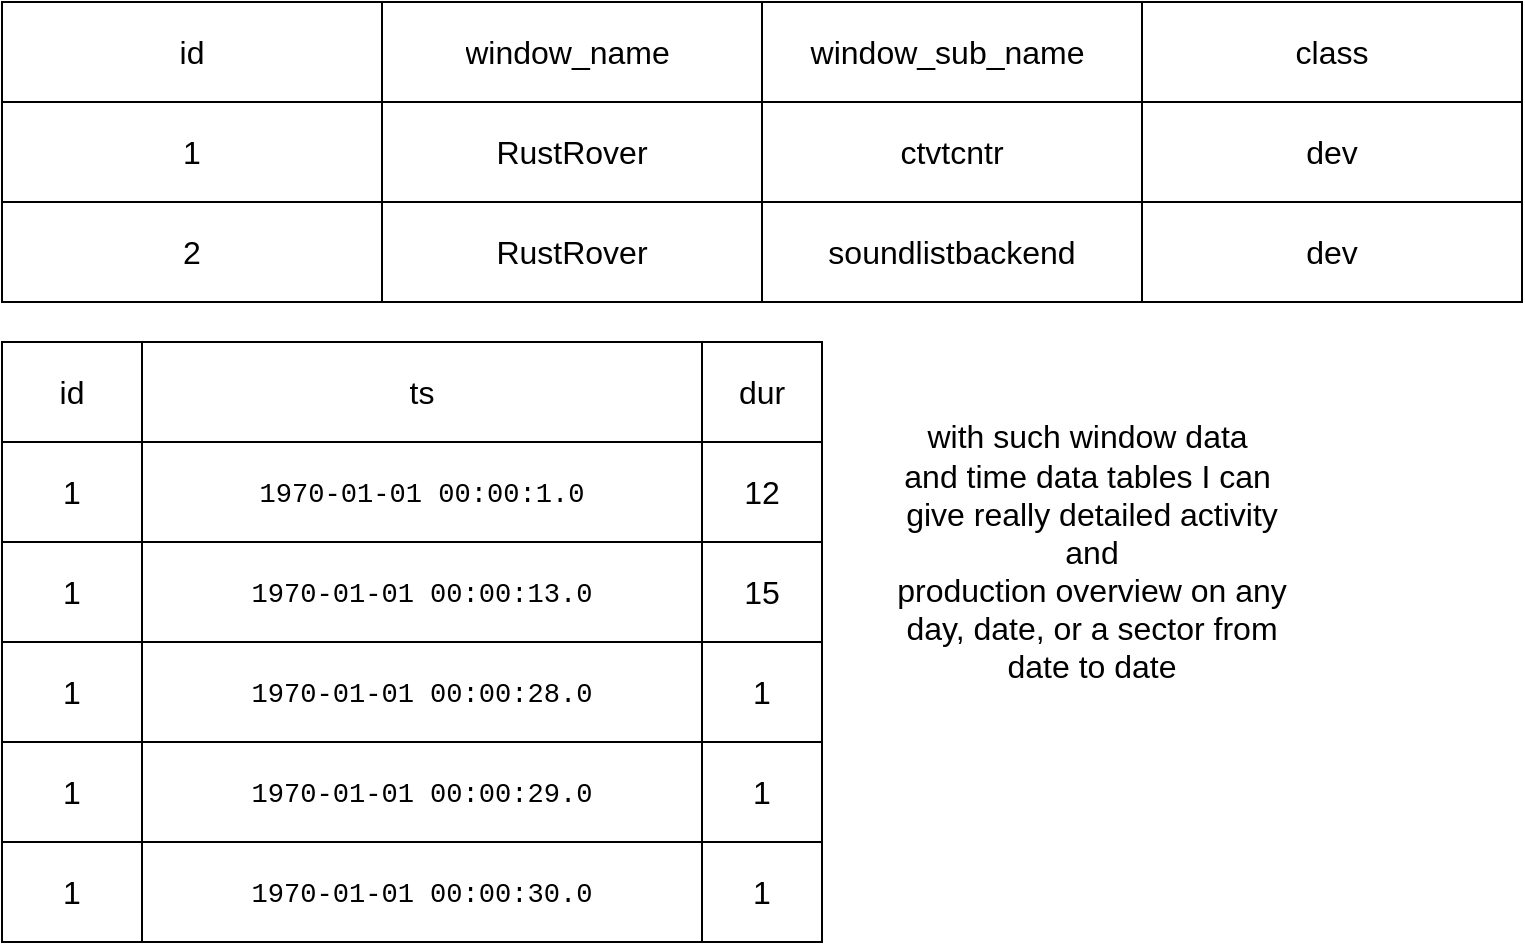 <mxfile version="27.1.0">
  <diagram name="Page-1" id="iEFEcIStyzQ87aIsUYCT">
    <mxGraphModel dx="1009" dy="663" grid="1" gridSize="10" guides="1" tooltips="1" connect="1" arrows="1" fold="1" page="1" pageScale="1" pageWidth="827" pageHeight="1169" math="0" shadow="0">
      <root>
        <mxCell id="0" />
        <mxCell id="1" parent="0" />
        <mxCell id="QaTVe9ati8fBHp8hlaLN-1" value="" style="shape=table;startSize=0;container=1;collapsible=0;childLayout=tableLayout;fontSize=16;" parent="1" vertex="1">
          <mxGeometry x="10" y="10" width="760" height="150" as="geometry" />
        </mxCell>
        <mxCell id="QaTVe9ati8fBHp8hlaLN-2" value="" style="shape=tableRow;horizontal=0;startSize=0;swimlaneHead=0;swimlaneBody=0;strokeColor=inherit;top=0;left=0;bottom=0;right=0;collapsible=0;dropTarget=0;fillColor=none;points=[[0,0.5],[1,0.5]];portConstraint=eastwest;fontSize=16;" parent="QaTVe9ati8fBHp8hlaLN-1" vertex="1">
          <mxGeometry width="760" height="50" as="geometry" />
        </mxCell>
        <mxCell id="QaTVe9ati8fBHp8hlaLN-3" value="id" style="shape=partialRectangle;html=1;whiteSpace=wrap;connectable=0;strokeColor=inherit;overflow=hidden;fillColor=none;top=0;left=0;bottom=0;right=0;pointerEvents=1;fontSize=16;" parent="QaTVe9ati8fBHp8hlaLN-2" vertex="1">
          <mxGeometry width="190" height="50" as="geometry">
            <mxRectangle width="190" height="50" as="alternateBounds" />
          </mxGeometry>
        </mxCell>
        <mxCell id="QaTVe9ati8fBHp8hlaLN-4" value="window_name&amp;nbsp;" style="shape=partialRectangle;html=1;whiteSpace=wrap;connectable=0;strokeColor=inherit;overflow=hidden;fillColor=none;top=0;left=0;bottom=0;right=0;pointerEvents=1;fontSize=16;" parent="QaTVe9ati8fBHp8hlaLN-2" vertex="1">
          <mxGeometry x="190" width="190" height="50" as="geometry">
            <mxRectangle width="190" height="50" as="alternateBounds" />
          </mxGeometry>
        </mxCell>
        <mxCell id="QaTVe9ati8fBHp8hlaLN-5" value="window_sub_name&amp;nbsp;" style="shape=partialRectangle;html=1;whiteSpace=wrap;connectable=0;strokeColor=inherit;overflow=hidden;fillColor=none;top=0;left=0;bottom=0;right=0;pointerEvents=1;fontSize=16;" parent="QaTVe9ati8fBHp8hlaLN-2" vertex="1">
          <mxGeometry x="380" width="190" height="50" as="geometry">
            <mxRectangle width="190" height="50" as="alternateBounds" />
          </mxGeometry>
        </mxCell>
        <mxCell id="98xniG6_eQBt5ZO36um7-1" value="class" style="shape=partialRectangle;html=1;whiteSpace=wrap;connectable=0;strokeColor=inherit;overflow=hidden;fillColor=none;top=0;left=0;bottom=0;right=0;pointerEvents=1;fontSize=16;" vertex="1" parent="QaTVe9ati8fBHp8hlaLN-2">
          <mxGeometry x="570" width="190" height="50" as="geometry">
            <mxRectangle width="190" height="50" as="alternateBounds" />
          </mxGeometry>
        </mxCell>
        <mxCell id="QaTVe9ati8fBHp8hlaLN-6" value="" style="shape=tableRow;horizontal=0;startSize=0;swimlaneHead=0;swimlaneBody=0;strokeColor=inherit;top=0;left=0;bottom=0;right=0;collapsible=0;dropTarget=0;fillColor=none;points=[[0,0.5],[1,0.5]];portConstraint=eastwest;fontSize=16;" parent="QaTVe9ati8fBHp8hlaLN-1" vertex="1">
          <mxGeometry y="50" width="760" height="50" as="geometry" />
        </mxCell>
        <mxCell id="QaTVe9ati8fBHp8hlaLN-7" value="1" style="shape=partialRectangle;html=1;whiteSpace=wrap;connectable=0;strokeColor=inherit;overflow=hidden;fillColor=none;top=0;left=0;bottom=0;right=0;pointerEvents=1;fontSize=16;" parent="QaTVe9ati8fBHp8hlaLN-6" vertex="1">
          <mxGeometry width="190" height="50" as="geometry">
            <mxRectangle width="190" height="50" as="alternateBounds" />
          </mxGeometry>
        </mxCell>
        <mxCell id="QaTVe9ati8fBHp8hlaLN-8" value="RustRover" style="shape=partialRectangle;html=1;whiteSpace=wrap;connectable=0;strokeColor=inherit;overflow=hidden;fillColor=none;top=0;left=0;bottom=0;right=0;pointerEvents=1;fontSize=16;" parent="QaTVe9ati8fBHp8hlaLN-6" vertex="1">
          <mxGeometry x="190" width="190" height="50" as="geometry">
            <mxRectangle width="190" height="50" as="alternateBounds" />
          </mxGeometry>
        </mxCell>
        <mxCell id="QaTVe9ati8fBHp8hlaLN-9" value="ctvtcntr" style="shape=partialRectangle;html=1;whiteSpace=wrap;connectable=0;strokeColor=inherit;overflow=hidden;fillColor=none;top=0;left=0;bottom=0;right=0;pointerEvents=1;fontSize=16;" parent="QaTVe9ati8fBHp8hlaLN-6" vertex="1">
          <mxGeometry x="380" width="190" height="50" as="geometry">
            <mxRectangle width="190" height="50" as="alternateBounds" />
          </mxGeometry>
        </mxCell>
        <mxCell id="98xniG6_eQBt5ZO36um7-2" value="dev" style="shape=partialRectangle;html=1;whiteSpace=wrap;connectable=0;strokeColor=inherit;overflow=hidden;fillColor=none;top=0;left=0;bottom=0;right=0;pointerEvents=1;fontSize=16;" vertex="1" parent="QaTVe9ati8fBHp8hlaLN-6">
          <mxGeometry x="570" width="190" height="50" as="geometry">
            <mxRectangle width="190" height="50" as="alternateBounds" />
          </mxGeometry>
        </mxCell>
        <mxCell id="QaTVe9ati8fBHp8hlaLN-10" value="" style="shape=tableRow;horizontal=0;startSize=0;swimlaneHead=0;swimlaneBody=0;strokeColor=inherit;top=0;left=0;bottom=0;right=0;collapsible=0;dropTarget=0;fillColor=none;points=[[0,0.5],[1,0.5]];portConstraint=eastwest;fontSize=16;" parent="QaTVe9ati8fBHp8hlaLN-1" vertex="1">
          <mxGeometry y="100" width="760" height="50" as="geometry" />
        </mxCell>
        <mxCell id="QaTVe9ati8fBHp8hlaLN-11" value="2" style="shape=partialRectangle;html=1;whiteSpace=wrap;connectable=0;strokeColor=inherit;overflow=hidden;fillColor=none;top=0;left=0;bottom=0;right=0;pointerEvents=1;fontSize=16;" parent="QaTVe9ati8fBHp8hlaLN-10" vertex="1">
          <mxGeometry width="190" height="50" as="geometry">
            <mxRectangle width="190" height="50" as="alternateBounds" />
          </mxGeometry>
        </mxCell>
        <mxCell id="QaTVe9ati8fBHp8hlaLN-12" value="RustRover" style="shape=partialRectangle;html=1;whiteSpace=wrap;connectable=0;strokeColor=inherit;overflow=hidden;fillColor=none;top=0;left=0;bottom=0;right=0;pointerEvents=1;fontSize=16;" parent="QaTVe9ati8fBHp8hlaLN-10" vertex="1">
          <mxGeometry x="190" width="190" height="50" as="geometry">
            <mxRectangle width="190" height="50" as="alternateBounds" />
          </mxGeometry>
        </mxCell>
        <mxCell id="QaTVe9ati8fBHp8hlaLN-13" value="soundlistbackend" style="shape=partialRectangle;html=1;whiteSpace=wrap;connectable=0;strokeColor=inherit;overflow=hidden;fillColor=none;top=0;left=0;bottom=0;right=0;pointerEvents=1;fontSize=16;" parent="QaTVe9ati8fBHp8hlaLN-10" vertex="1">
          <mxGeometry x="380" width="190" height="50" as="geometry">
            <mxRectangle width="190" height="50" as="alternateBounds" />
          </mxGeometry>
        </mxCell>
        <mxCell id="98xniG6_eQBt5ZO36um7-3" value="dev" style="shape=partialRectangle;html=1;whiteSpace=wrap;connectable=0;strokeColor=inherit;overflow=hidden;fillColor=none;top=0;left=0;bottom=0;right=0;pointerEvents=1;fontSize=16;" vertex="1" parent="QaTVe9ati8fBHp8hlaLN-10">
          <mxGeometry x="570" width="190" height="50" as="geometry">
            <mxRectangle width="190" height="50" as="alternateBounds" />
          </mxGeometry>
        </mxCell>
        <mxCell id="Tm4tUJZLO9NF2hYZxGGP-1" value="" style="shape=table;startSize=0;container=1;collapsible=0;childLayout=tableLayout;fontSize=16;" parent="1" vertex="1">
          <mxGeometry x="10" y="180" width="410" height="300" as="geometry" />
        </mxCell>
        <mxCell id="Tm4tUJZLO9NF2hYZxGGP-2" value="" style="shape=tableRow;horizontal=0;startSize=0;swimlaneHead=0;swimlaneBody=0;strokeColor=inherit;top=0;left=0;bottom=0;right=0;collapsible=0;dropTarget=0;fillColor=none;points=[[0,0.5],[1,0.5]];portConstraint=eastwest;fontSize=16;" parent="Tm4tUJZLO9NF2hYZxGGP-1" vertex="1">
          <mxGeometry width="410" height="50" as="geometry" />
        </mxCell>
        <mxCell id="Tm4tUJZLO9NF2hYZxGGP-3" value="id" style="shape=partialRectangle;html=1;whiteSpace=wrap;connectable=0;strokeColor=inherit;overflow=hidden;fillColor=none;top=0;left=0;bottom=0;right=0;pointerEvents=1;fontSize=16;" parent="Tm4tUJZLO9NF2hYZxGGP-2" vertex="1">
          <mxGeometry width="70" height="50" as="geometry">
            <mxRectangle width="70" height="50" as="alternateBounds" />
          </mxGeometry>
        </mxCell>
        <mxCell id="Tm4tUJZLO9NF2hYZxGGP-4" value="ts" style="shape=partialRectangle;html=1;whiteSpace=wrap;connectable=0;strokeColor=inherit;overflow=hidden;fillColor=none;top=0;left=0;bottom=0;right=0;pointerEvents=1;fontSize=16;" parent="Tm4tUJZLO9NF2hYZxGGP-2" vertex="1">
          <mxGeometry x="70" width="280" height="50" as="geometry">
            <mxRectangle width="280" height="50" as="alternateBounds" />
          </mxGeometry>
        </mxCell>
        <mxCell id="Tm4tUJZLO9NF2hYZxGGP-5" value="dur" style="shape=partialRectangle;html=1;whiteSpace=wrap;connectable=0;strokeColor=inherit;overflow=hidden;fillColor=none;top=0;left=0;bottom=0;right=0;pointerEvents=1;fontSize=16;" parent="Tm4tUJZLO9NF2hYZxGGP-2" vertex="1">
          <mxGeometry x="350" width="60" height="50" as="geometry">
            <mxRectangle width="60" height="50" as="alternateBounds" />
          </mxGeometry>
        </mxCell>
        <mxCell id="Tm4tUJZLO9NF2hYZxGGP-6" value="" style="shape=tableRow;horizontal=0;startSize=0;swimlaneHead=0;swimlaneBody=0;strokeColor=inherit;top=0;left=0;bottom=0;right=0;collapsible=0;dropTarget=0;fillColor=none;points=[[0,0.5],[1,0.5]];portConstraint=eastwest;fontSize=16;" parent="Tm4tUJZLO9NF2hYZxGGP-1" vertex="1">
          <mxGeometry y="50" width="410" height="50" as="geometry" />
        </mxCell>
        <mxCell id="Tm4tUJZLO9NF2hYZxGGP-7" value="1" style="shape=partialRectangle;html=1;whiteSpace=wrap;connectable=0;strokeColor=inherit;overflow=hidden;fillColor=none;top=0;left=0;bottom=0;right=0;pointerEvents=1;fontSize=16;" parent="Tm4tUJZLO9NF2hYZxGGP-6" vertex="1">
          <mxGeometry width="70" height="50" as="geometry">
            <mxRectangle width="70" height="50" as="alternateBounds" />
          </mxGeometry>
        </mxCell>
        <mxCell id="Tm4tUJZLO9NF2hYZxGGP-8" value="&lt;span style=&quot;color: rgb(0, 0, 0); font-family: &amp;quot;Courier New&amp;quot;, Courier, fixed, monospace; font-size: 13.543px; text-align: start; background-color: rgb(255, 255, 255);&quot;&gt;1970-01-01 00:00:1.0&lt;/span&gt;" style="shape=partialRectangle;html=1;whiteSpace=wrap;connectable=0;strokeColor=inherit;overflow=hidden;fillColor=none;top=0;left=0;bottom=0;right=0;pointerEvents=1;fontSize=16;" parent="Tm4tUJZLO9NF2hYZxGGP-6" vertex="1">
          <mxGeometry x="70" width="280" height="50" as="geometry">
            <mxRectangle width="280" height="50" as="alternateBounds" />
          </mxGeometry>
        </mxCell>
        <mxCell id="Tm4tUJZLO9NF2hYZxGGP-9" value="12" style="shape=partialRectangle;html=1;whiteSpace=wrap;connectable=0;strokeColor=inherit;overflow=hidden;fillColor=none;top=0;left=0;bottom=0;right=0;pointerEvents=1;fontSize=16;" parent="Tm4tUJZLO9NF2hYZxGGP-6" vertex="1">
          <mxGeometry x="350" width="60" height="50" as="geometry">
            <mxRectangle width="60" height="50" as="alternateBounds" />
          </mxGeometry>
        </mxCell>
        <mxCell id="Tm4tUJZLO9NF2hYZxGGP-10" value="" style="shape=tableRow;horizontal=0;startSize=0;swimlaneHead=0;swimlaneBody=0;strokeColor=inherit;top=0;left=0;bottom=0;right=0;collapsible=0;dropTarget=0;fillColor=none;points=[[0,0.5],[1,0.5]];portConstraint=eastwest;fontSize=16;" parent="Tm4tUJZLO9NF2hYZxGGP-1" vertex="1">
          <mxGeometry y="100" width="410" height="50" as="geometry" />
        </mxCell>
        <mxCell id="Tm4tUJZLO9NF2hYZxGGP-11" value="1" style="shape=partialRectangle;html=1;whiteSpace=wrap;connectable=0;strokeColor=inherit;overflow=hidden;fillColor=none;top=0;left=0;bottom=0;right=0;pointerEvents=1;fontSize=16;" parent="Tm4tUJZLO9NF2hYZxGGP-10" vertex="1">
          <mxGeometry width="70" height="50" as="geometry">
            <mxRectangle width="70" height="50" as="alternateBounds" />
          </mxGeometry>
        </mxCell>
        <mxCell id="Tm4tUJZLO9NF2hYZxGGP-12" value="&lt;span style=&quot;color: rgb(0, 0, 0); font-family: &amp;quot;Courier New&amp;quot;, Courier, fixed, monospace; font-size: 13.543px; text-align: start; background-color: rgb(255, 255, 255);&quot;&gt;1970-01-01 00:00:13.0&lt;/span&gt;" style="shape=partialRectangle;html=1;whiteSpace=wrap;connectable=0;strokeColor=inherit;overflow=hidden;fillColor=none;top=0;left=0;bottom=0;right=0;pointerEvents=1;fontSize=16;" parent="Tm4tUJZLO9NF2hYZxGGP-10" vertex="1">
          <mxGeometry x="70" width="280" height="50" as="geometry">
            <mxRectangle width="280" height="50" as="alternateBounds" />
          </mxGeometry>
        </mxCell>
        <mxCell id="Tm4tUJZLO9NF2hYZxGGP-13" value="15" style="shape=partialRectangle;html=1;whiteSpace=wrap;connectable=0;strokeColor=inherit;overflow=hidden;fillColor=none;top=0;left=0;bottom=0;right=0;pointerEvents=1;fontSize=16;" parent="Tm4tUJZLO9NF2hYZxGGP-10" vertex="1">
          <mxGeometry x="350" width="60" height="50" as="geometry">
            <mxRectangle width="60" height="50" as="alternateBounds" />
          </mxGeometry>
        </mxCell>
        <mxCell id="Tm4tUJZLO9NF2hYZxGGP-14" style="shape=tableRow;horizontal=0;startSize=0;swimlaneHead=0;swimlaneBody=0;strokeColor=inherit;top=0;left=0;bottom=0;right=0;collapsible=0;dropTarget=0;fillColor=none;points=[[0,0.5],[1,0.5]];portConstraint=eastwest;fontSize=16;" parent="Tm4tUJZLO9NF2hYZxGGP-1" vertex="1">
          <mxGeometry y="150" width="410" height="50" as="geometry" />
        </mxCell>
        <mxCell id="Tm4tUJZLO9NF2hYZxGGP-15" value="1" style="shape=partialRectangle;html=1;whiteSpace=wrap;connectable=0;strokeColor=inherit;overflow=hidden;fillColor=none;top=0;left=0;bottom=0;right=0;pointerEvents=1;fontSize=16;" parent="Tm4tUJZLO9NF2hYZxGGP-14" vertex="1">
          <mxGeometry width="70" height="50" as="geometry">
            <mxRectangle width="70" height="50" as="alternateBounds" />
          </mxGeometry>
        </mxCell>
        <mxCell id="Tm4tUJZLO9NF2hYZxGGP-16" value="&lt;span style=&quot;color: rgb(0, 0, 0); font-family: &amp;quot;Courier New&amp;quot;, Courier, fixed, monospace; font-size: 13.543px; text-align: start; background-color: rgb(255, 255, 255);&quot;&gt;1970-01-01 00:00:28.0&lt;/span&gt;" style="shape=partialRectangle;html=1;whiteSpace=wrap;connectable=0;strokeColor=inherit;overflow=hidden;fillColor=none;top=0;left=0;bottom=0;right=0;pointerEvents=1;fontSize=16;" parent="Tm4tUJZLO9NF2hYZxGGP-14" vertex="1">
          <mxGeometry x="70" width="280" height="50" as="geometry">
            <mxRectangle width="280" height="50" as="alternateBounds" />
          </mxGeometry>
        </mxCell>
        <mxCell id="Tm4tUJZLO9NF2hYZxGGP-17" value="1" style="shape=partialRectangle;html=1;whiteSpace=wrap;connectable=0;strokeColor=inherit;overflow=hidden;fillColor=none;top=0;left=0;bottom=0;right=0;pointerEvents=1;fontSize=16;" parent="Tm4tUJZLO9NF2hYZxGGP-14" vertex="1">
          <mxGeometry x="350" width="60" height="50" as="geometry">
            <mxRectangle width="60" height="50" as="alternateBounds" />
          </mxGeometry>
        </mxCell>
        <mxCell id="Tm4tUJZLO9NF2hYZxGGP-18" style="shape=tableRow;horizontal=0;startSize=0;swimlaneHead=0;swimlaneBody=0;strokeColor=inherit;top=0;left=0;bottom=0;right=0;collapsible=0;dropTarget=0;fillColor=none;points=[[0,0.5],[1,0.5]];portConstraint=eastwest;fontSize=16;" parent="Tm4tUJZLO9NF2hYZxGGP-1" vertex="1">
          <mxGeometry y="200" width="410" height="50" as="geometry" />
        </mxCell>
        <mxCell id="Tm4tUJZLO9NF2hYZxGGP-19" value="1" style="shape=partialRectangle;html=1;whiteSpace=wrap;connectable=0;strokeColor=inherit;overflow=hidden;fillColor=none;top=0;left=0;bottom=0;right=0;pointerEvents=1;fontSize=16;" parent="Tm4tUJZLO9NF2hYZxGGP-18" vertex="1">
          <mxGeometry width="70" height="50" as="geometry">
            <mxRectangle width="70" height="50" as="alternateBounds" />
          </mxGeometry>
        </mxCell>
        <mxCell id="Tm4tUJZLO9NF2hYZxGGP-20" value="&lt;span style=&quot;color: rgb(0, 0, 0); font-family: &amp;quot;Courier New&amp;quot;, Courier, fixed, monospace; font-size: 13.543px; text-align: start; background-color: rgb(255, 255, 255);&quot;&gt;1970-01-01 00:00:29.0&lt;/span&gt;" style="shape=partialRectangle;html=1;whiteSpace=wrap;connectable=0;strokeColor=inherit;overflow=hidden;fillColor=none;top=0;left=0;bottom=0;right=0;pointerEvents=1;fontSize=16;" parent="Tm4tUJZLO9NF2hYZxGGP-18" vertex="1">
          <mxGeometry x="70" width="280" height="50" as="geometry">
            <mxRectangle width="280" height="50" as="alternateBounds" />
          </mxGeometry>
        </mxCell>
        <mxCell id="Tm4tUJZLO9NF2hYZxGGP-21" value="1" style="shape=partialRectangle;html=1;whiteSpace=wrap;connectable=0;strokeColor=inherit;overflow=hidden;fillColor=none;top=0;left=0;bottom=0;right=0;pointerEvents=1;fontSize=16;" parent="Tm4tUJZLO9NF2hYZxGGP-18" vertex="1">
          <mxGeometry x="350" width="60" height="50" as="geometry">
            <mxRectangle width="60" height="50" as="alternateBounds" />
          </mxGeometry>
        </mxCell>
        <mxCell id="Tm4tUJZLO9NF2hYZxGGP-22" style="shape=tableRow;horizontal=0;startSize=0;swimlaneHead=0;swimlaneBody=0;strokeColor=inherit;top=0;left=0;bottom=0;right=0;collapsible=0;dropTarget=0;fillColor=none;points=[[0,0.5],[1,0.5]];portConstraint=eastwest;fontSize=16;" parent="Tm4tUJZLO9NF2hYZxGGP-1" vertex="1">
          <mxGeometry y="250" width="410" height="50" as="geometry" />
        </mxCell>
        <mxCell id="Tm4tUJZLO9NF2hYZxGGP-23" value="1" style="shape=partialRectangle;html=1;whiteSpace=wrap;connectable=0;strokeColor=inherit;overflow=hidden;fillColor=none;top=0;left=0;bottom=0;right=0;pointerEvents=1;fontSize=16;" parent="Tm4tUJZLO9NF2hYZxGGP-22" vertex="1">
          <mxGeometry width="70" height="50" as="geometry">
            <mxRectangle width="70" height="50" as="alternateBounds" />
          </mxGeometry>
        </mxCell>
        <mxCell id="Tm4tUJZLO9NF2hYZxGGP-24" value="&lt;span style=&quot;color: rgb(0, 0, 0); font-family: &amp;quot;Courier New&amp;quot;, Courier, fixed, monospace; font-size: 13.543px; text-align: start; background-color: rgb(255, 255, 255);&quot;&gt;1970-01-01 00:00:30.0&lt;/span&gt;" style="shape=partialRectangle;html=1;whiteSpace=wrap;connectable=0;strokeColor=inherit;overflow=hidden;fillColor=none;top=0;left=0;bottom=0;right=0;pointerEvents=1;fontSize=16;" parent="Tm4tUJZLO9NF2hYZxGGP-22" vertex="1">
          <mxGeometry x="70" width="280" height="50" as="geometry">
            <mxRectangle width="280" height="50" as="alternateBounds" />
          </mxGeometry>
        </mxCell>
        <mxCell id="Tm4tUJZLO9NF2hYZxGGP-25" value="1" style="shape=partialRectangle;html=1;whiteSpace=wrap;connectable=0;strokeColor=inherit;overflow=hidden;fillColor=none;top=0;left=0;bottom=0;right=0;pointerEvents=1;fontSize=16;" parent="Tm4tUJZLO9NF2hYZxGGP-22" vertex="1">
          <mxGeometry x="350" width="60" height="50" as="geometry">
            <mxRectangle width="60" height="50" as="alternateBounds" />
          </mxGeometry>
        </mxCell>
        <mxCell id="Tm4tUJZLO9NF2hYZxGGP-42" value="with such window data&amp;nbsp;&lt;div&gt;and time data tables I can&amp;nbsp;&lt;/div&gt;&lt;div&gt;give really detailed activity and&lt;/div&gt;&lt;div&gt;production overview on any day, date, or a sector from date to date&lt;/div&gt;" style="text;strokeColor=none;fillColor=none;html=1;align=center;verticalAlign=middle;whiteSpace=wrap;rounded=0;fontSize=16;" parent="1" vertex="1">
          <mxGeometry x="450" y="180" width="210" height="210" as="geometry" />
        </mxCell>
      </root>
    </mxGraphModel>
  </diagram>
</mxfile>
